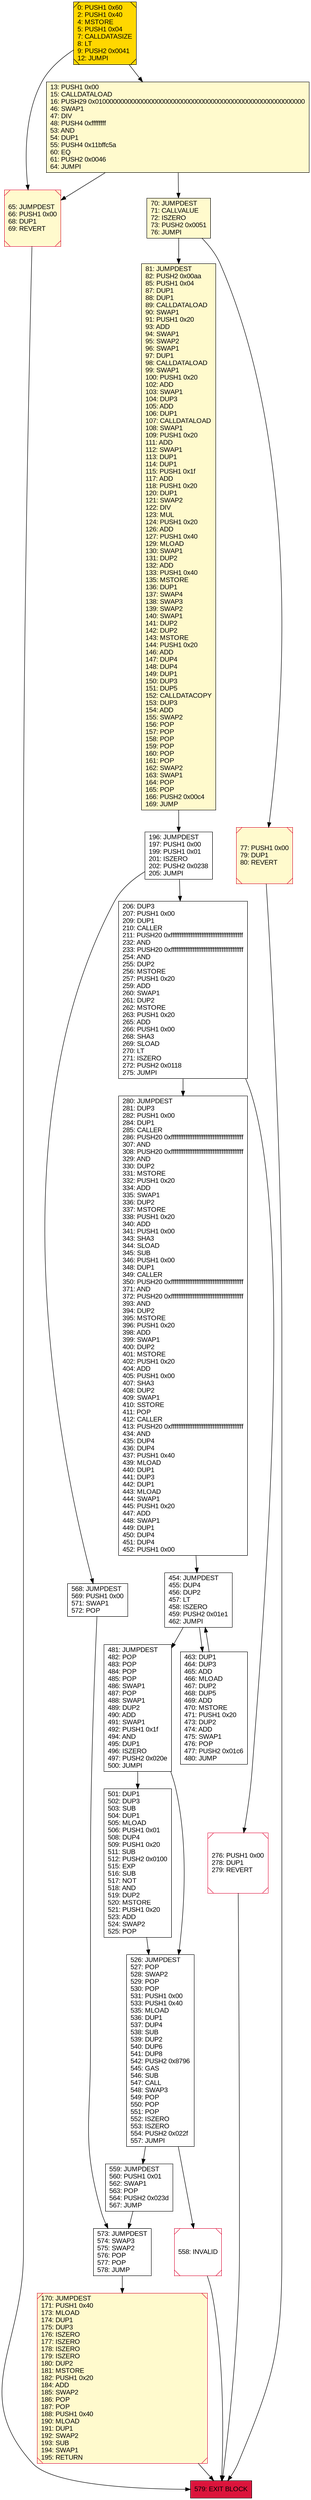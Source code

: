 digraph G {
bgcolor=transparent rankdir=UD;
node [shape=box style=filled color=black fillcolor=white fontname=arial fontcolor=black];
454 [label="454: JUMPDEST\l455: DUP4\l456: DUP2\l457: LT\l458: ISZERO\l459: PUSH2 0x01e1\l462: JUMPI\l" ];
526 [label="526: JUMPDEST\l527: POP\l528: SWAP2\l529: POP\l530: POP\l531: PUSH1 0x00\l533: PUSH1 0x40\l535: MLOAD\l536: DUP1\l537: DUP4\l538: SUB\l539: DUP2\l540: DUP6\l541: DUP8\l542: PUSH2 0x8796\l545: GAS\l546: SUB\l547: CALL\l548: SWAP3\l549: POP\l550: POP\l551: POP\l552: ISZERO\l553: ISZERO\l554: PUSH2 0x022f\l557: JUMPI\l" ];
579 [label="579: EXIT BLOCK\l" fillcolor=crimson ];
65 [label="65: JUMPDEST\l66: PUSH1 0x00\l68: DUP1\l69: REVERT\l" fillcolor=lemonchiffon shape=Msquare color=crimson ];
573 [label="573: JUMPDEST\l574: SWAP3\l575: SWAP2\l576: POP\l577: POP\l578: JUMP\l" ];
280 [label="280: JUMPDEST\l281: DUP3\l282: PUSH1 0x00\l284: DUP1\l285: CALLER\l286: PUSH20 0xffffffffffffffffffffffffffffffffffffffff\l307: AND\l308: PUSH20 0xffffffffffffffffffffffffffffffffffffffff\l329: AND\l330: DUP2\l331: MSTORE\l332: PUSH1 0x20\l334: ADD\l335: SWAP1\l336: DUP2\l337: MSTORE\l338: PUSH1 0x20\l340: ADD\l341: PUSH1 0x00\l343: SHA3\l344: SLOAD\l345: SUB\l346: PUSH1 0x00\l348: DUP1\l349: CALLER\l350: PUSH20 0xffffffffffffffffffffffffffffffffffffffff\l371: AND\l372: PUSH20 0xffffffffffffffffffffffffffffffffffffffff\l393: AND\l394: DUP2\l395: MSTORE\l396: PUSH1 0x20\l398: ADD\l399: SWAP1\l400: DUP2\l401: MSTORE\l402: PUSH1 0x20\l404: ADD\l405: PUSH1 0x00\l407: SHA3\l408: DUP2\l409: SWAP1\l410: SSTORE\l411: POP\l412: CALLER\l413: PUSH20 0xffffffffffffffffffffffffffffffffffffffff\l434: AND\l435: DUP4\l436: DUP4\l437: PUSH1 0x40\l439: MLOAD\l440: DUP1\l441: DUP3\l442: DUP1\l443: MLOAD\l444: SWAP1\l445: PUSH1 0x20\l447: ADD\l448: SWAP1\l449: DUP1\l450: DUP4\l451: DUP4\l452: PUSH1 0x00\l" ];
77 [label="77: PUSH1 0x00\l79: DUP1\l80: REVERT\l" fillcolor=lemonchiffon shape=Msquare color=crimson ];
463 [label="463: DUP1\l464: DUP3\l465: ADD\l466: MLOAD\l467: DUP2\l468: DUP5\l469: ADD\l470: MSTORE\l471: PUSH1 0x20\l473: DUP2\l474: ADD\l475: SWAP1\l476: POP\l477: PUSH2 0x01c6\l480: JUMP\l" ];
558 [label="558: INVALID\l" shape=Msquare color=crimson ];
0 [label="0: PUSH1 0x60\l2: PUSH1 0x40\l4: MSTORE\l5: PUSH1 0x04\l7: CALLDATASIZE\l8: LT\l9: PUSH2 0x0041\l12: JUMPI\l" fillcolor=lemonchiffon shape=Msquare fillcolor=gold ];
276 [label="276: PUSH1 0x00\l278: DUP1\l279: REVERT\l" shape=Msquare color=crimson ];
70 [label="70: JUMPDEST\l71: CALLVALUE\l72: ISZERO\l73: PUSH2 0x0051\l76: JUMPI\l" fillcolor=lemonchiffon ];
170 [label="170: JUMPDEST\l171: PUSH1 0x40\l173: MLOAD\l174: DUP1\l175: DUP3\l176: ISZERO\l177: ISZERO\l178: ISZERO\l179: ISZERO\l180: DUP2\l181: MSTORE\l182: PUSH1 0x20\l184: ADD\l185: SWAP2\l186: POP\l187: POP\l188: PUSH1 0x40\l190: MLOAD\l191: DUP1\l192: SWAP2\l193: SUB\l194: SWAP1\l195: RETURN\l" fillcolor=lemonchiffon shape=Msquare color=crimson ];
481 [label="481: JUMPDEST\l482: POP\l483: POP\l484: POP\l485: POP\l486: SWAP1\l487: POP\l488: SWAP1\l489: DUP2\l490: ADD\l491: SWAP1\l492: PUSH1 0x1f\l494: AND\l495: DUP1\l496: ISZERO\l497: PUSH2 0x020e\l500: JUMPI\l" ];
206 [label="206: DUP3\l207: PUSH1 0x00\l209: DUP1\l210: CALLER\l211: PUSH20 0xffffffffffffffffffffffffffffffffffffffff\l232: AND\l233: PUSH20 0xffffffffffffffffffffffffffffffffffffffff\l254: AND\l255: DUP2\l256: MSTORE\l257: PUSH1 0x20\l259: ADD\l260: SWAP1\l261: DUP2\l262: MSTORE\l263: PUSH1 0x20\l265: ADD\l266: PUSH1 0x00\l268: SHA3\l269: SLOAD\l270: LT\l271: ISZERO\l272: PUSH2 0x0118\l275: JUMPI\l" ];
568 [label="568: JUMPDEST\l569: PUSH1 0x00\l571: SWAP1\l572: POP\l" ];
81 [label="81: JUMPDEST\l82: PUSH2 0x00aa\l85: PUSH1 0x04\l87: DUP1\l88: DUP1\l89: CALLDATALOAD\l90: SWAP1\l91: PUSH1 0x20\l93: ADD\l94: SWAP1\l95: SWAP2\l96: SWAP1\l97: DUP1\l98: CALLDATALOAD\l99: SWAP1\l100: PUSH1 0x20\l102: ADD\l103: SWAP1\l104: DUP3\l105: ADD\l106: DUP1\l107: CALLDATALOAD\l108: SWAP1\l109: PUSH1 0x20\l111: ADD\l112: SWAP1\l113: DUP1\l114: DUP1\l115: PUSH1 0x1f\l117: ADD\l118: PUSH1 0x20\l120: DUP1\l121: SWAP2\l122: DIV\l123: MUL\l124: PUSH1 0x20\l126: ADD\l127: PUSH1 0x40\l129: MLOAD\l130: SWAP1\l131: DUP2\l132: ADD\l133: PUSH1 0x40\l135: MSTORE\l136: DUP1\l137: SWAP4\l138: SWAP3\l139: SWAP2\l140: SWAP1\l141: DUP2\l142: DUP2\l143: MSTORE\l144: PUSH1 0x20\l146: ADD\l147: DUP4\l148: DUP4\l149: DUP1\l150: DUP3\l151: DUP5\l152: CALLDATACOPY\l153: DUP3\l154: ADD\l155: SWAP2\l156: POP\l157: POP\l158: POP\l159: POP\l160: POP\l161: POP\l162: SWAP2\l163: SWAP1\l164: POP\l165: POP\l166: PUSH2 0x00c4\l169: JUMP\l" fillcolor=lemonchiffon ];
196 [label="196: JUMPDEST\l197: PUSH1 0x00\l199: PUSH1 0x01\l201: ISZERO\l202: PUSH2 0x0238\l205: JUMPI\l" ];
13 [label="13: PUSH1 0x00\l15: CALLDATALOAD\l16: PUSH29 0x0100000000000000000000000000000000000000000000000000000000\l46: SWAP1\l47: DIV\l48: PUSH4 0xffffffff\l53: AND\l54: DUP1\l55: PUSH4 0x11bffc5a\l60: EQ\l61: PUSH2 0x0046\l64: JUMPI\l" fillcolor=lemonchiffon ];
501 [label="501: DUP1\l502: DUP3\l503: SUB\l504: DUP1\l505: MLOAD\l506: PUSH1 0x01\l508: DUP4\l509: PUSH1 0x20\l511: SUB\l512: PUSH2 0x0100\l515: EXP\l516: SUB\l517: NOT\l518: AND\l519: DUP2\l520: MSTORE\l521: PUSH1 0x20\l523: ADD\l524: SWAP2\l525: POP\l" ];
559 [label="559: JUMPDEST\l560: PUSH1 0x01\l562: SWAP1\l563: POP\l564: PUSH2 0x023d\l567: JUMP\l" ];
196 -> 568;
81 -> 196;
65 -> 579;
481 -> 501;
454 -> 463;
463 -> 454;
0 -> 65;
526 -> 558;
206 -> 280;
558 -> 579;
573 -> 170;
170 -> 579;
454 -> 481;
559 -> 573;
526 -> 559;
196 -> 206;
0 -> 13;
280 -> 454;
13 -> 70;
206 -> 276;
70 -> 81;
77 -> 579;
276 -> 579;
481 -> 526;
13 -> 65;
70 -> 77;
568 -> 573;
501 -> 526;
}